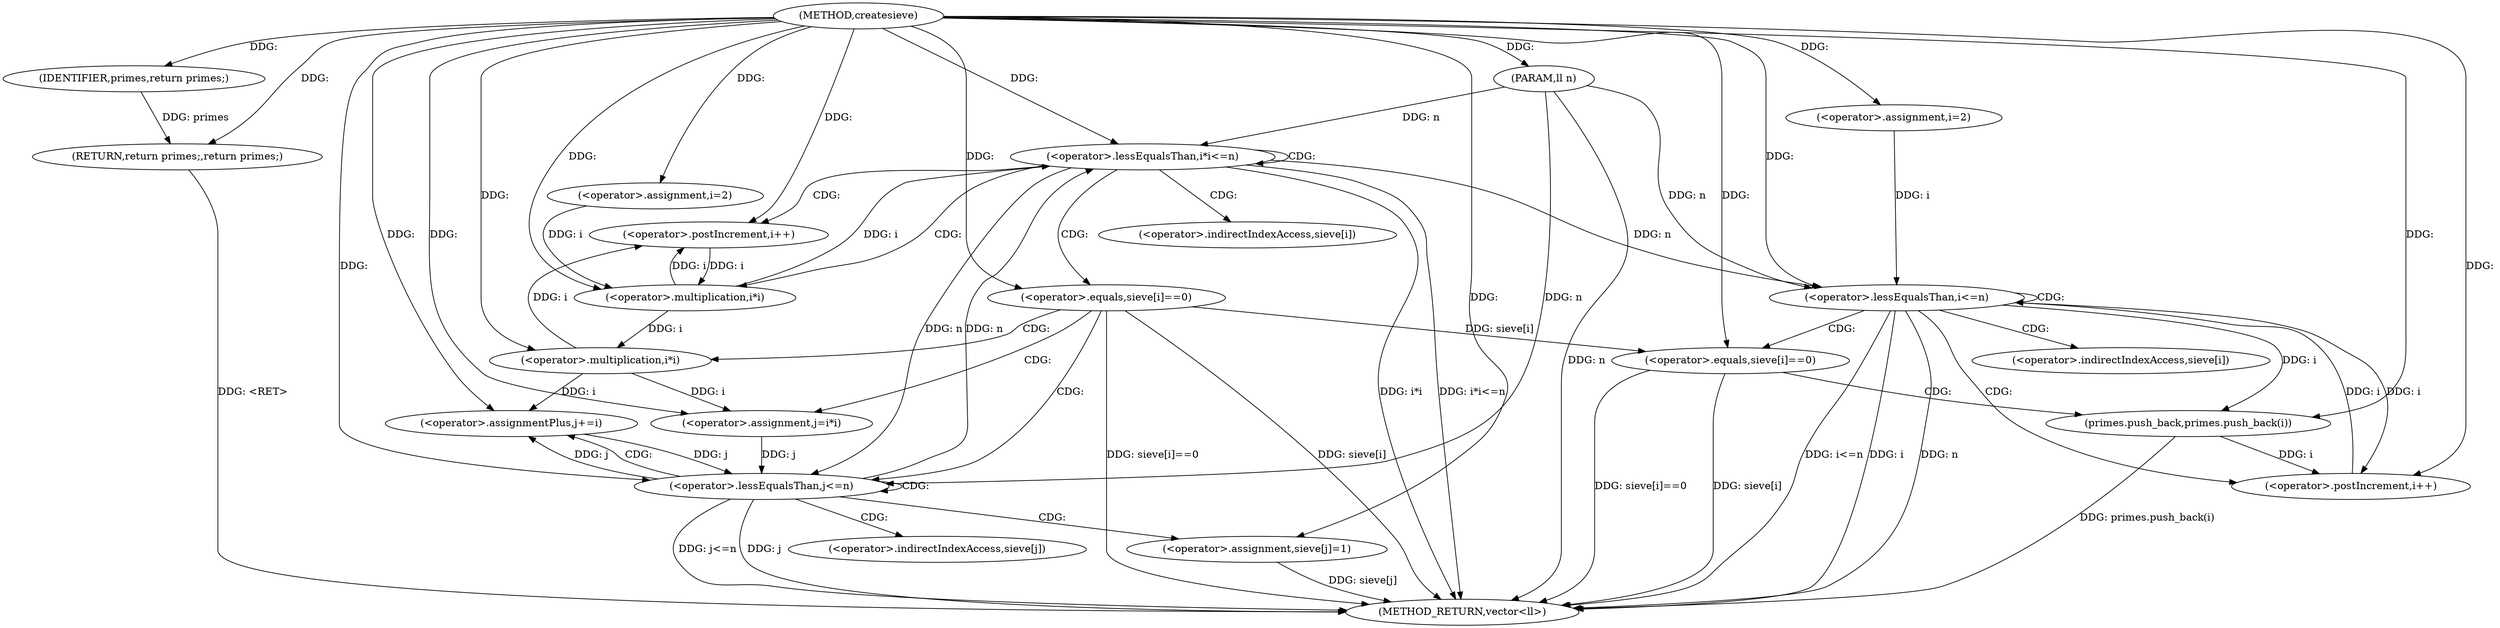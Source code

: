 digraph "createsieve" {  
"1000234" [label = "(METHOD,createsieve)" ]
"1000300" [label = "(METHOD_RETURN,vector<ll>)" ]
"1000235" [label = "(PARAM,ll n)" ]
"1000298" [label = "(RETURN,return primes;,return primes;)" ]
"1000241" [label = "(<operator>.assignment,i=2)" ]
"1000244" [label = "(<operator>.lessEqualsThan,i*i<=n)" ]
"1000249" [label = "(<operator>.postIncrement,i++)" ]
"1000280" [label = "(<operator>.assignment,i=2)" ]
"1000283" [label = "(<operator>.lessEqualsThan,i<=n)" ]
"1000286" [label = "(<operator>.postIncrement,i++)" ]
"1000299" [label = "(IDENTIFIER,primes,return primes;)" ]
"1000245" [label = "(<operator>.multiplication,i*i)" ]
"1000253" [label = "(<operator>.equals,sieve[i]==0)" ]
"1000290" [label = "(<operator>.equals,sieve[i]==0)" ]
"1000296" [label = "(primes.push_back,primes.push_back(i))" ]
"1000261" [label = "(<operator>.assignment,j=i*i)" ]
"1000266" [label = "(<operator>.lessEqualsThan,j<=n)" ]
"1000269" [label = "(<operator>.assignmentPlus,j+=i)" ]
"1000273" [label = "(<operator>.assignment,sieve[j]=1)" ]
"1000263" [label = "(<operator>.multiplication,i*i)" ]
"1000254" [label = "(<operator>.indirectIndexAccess,sieve[i])" ]
"1000291" [label = "(<operator>.indirectIndexAccess,sieve[i])" ]
"1000274" [label = "(<operator>.indirectIndexAccess,sieve[j])" ]
  "1000298" -> "1000300"  [ label = "DDG: <RET>"] 
  "1000235" -> "1000300"  [ label = "DDG: n"] 
  "1000244" -> "1000300"  [ label = "DDG: i*i"] 
  "1000244" -> "1000300"  [ label = "DDG: i*i<=n"] 
  "1000283" -> "1000300"  [ label = "DDG: i"] 
  "1000283" -> "1000300"  [ label = "DDG: n"] 
  "1000283" -> "1000300"  [ label = "DDG: i<=n"] 
  "1000290" -> "1000300"  [ label = "DDG: sieve[i]"] 
  "1000290" -> "1000300"  [ label = "DDG: sieve[i]==0"] 
  "1000296" -> "1000300"  [ label = "DDG: primes.push_back(i)"] 
  "1000253" -> "1000300"  [ label = "DDG: sieve[i]"] 
  "1000253" -> "1000300"  [ label = "DDG: sieve[i]==0"] 
  "1000266" -> "1000300"  [ label = "DDG: j"] 
  "1000266" -> "1000300"  [ label = "DDG: j<=n"] 
  "1000273" -> "1000300"  [ label = "DDG: sieve[j]"] 
  "1000234" -> "1000235"  [ label = "DDG: "] 
  "1000299" -> "1000298"  [ label = "DDG: primes"] 
  "1000234" -> "1000298"  [ label = "DDG: "] 
  "1000234" -> "1000241"  [ label = "DDG: "] 
  "1000234" -> "1000280"  [ label = "DDG: "] 
  "1000234" -> "1000299"  [ label = "DDG: "] 
  "1000245" -> "1000244"  [ label = "DDG: i"] 
  "1000266" -> "1000244"  [ label = "DDG: n"] 
  "1000235" -> "1000244"  [ label = "DDG: n"] 
  "1000234" -> "1000244"  [ label = "DDG: "] 
  "1000245" -> "1000249"  [ label = "DDG: i"] 
  "1000263" -> "1000249"  [ label = "DDG: i"] 
  "1000234" -> "1000249"  [ label = "DDG: "] 
  "1000280" -> "1000283"  [ label = "DDG: i"] 
  "1000286" -> "1000283"  [ label = "DDG: i"] 
  "1000234" -> "1000283"  [ label = "DDG: "] 
  "1000244" -> "1000283"  [ label = "DDG: n"] 
  "1000235" -> "1000283"  [ label = "DDG: n"] 
  "1000283" -> "1000286"  [ label = "DDG: i"] 
  "1000296" -> "1000286"  [ label = "DDG: i"] 
  "1000234" -> "1000286"  [ label = "DDG: "] 
  "1000241" -> "1000245"  [ label = "DDG: i"] 
  "1000249" -> "1000245"  [ label = "DDG: i"] 
  "1000234" -> "1000245"  [ label = "DDG: "] 
  "1000234" -> "1000253"  [ label = "DDG: "] 
  "1000253" -> "1000290"  [ label = "DDG: sieve[i]"] 
  "1000234" -> "1000290"  [ label = "DDG: "] 
  "1000263" -> "1000261"  [ label = "DDG: i"] 
  "1000263" -> "1000269"  [ label = "DDG: i"] 
  "1000234" -> "1000269"  [ label = "DDG: "] 
  "1000283" -> "1000296"  [ label = "DDG: i"] 
  "1000234" -> "1000296"  [ label = "DDG: "] 
  "1000234" -> "1000261"  [ label = "DDG: "] 
  "1000261" -> "1000266"  [ label = "DDG: j"] 
  "1000269" -> "1000266"  [ label = "DDG: j"] 
  "1000234" -> "1000266"  [ label = "DDG: "] 
  "1000244" -> "1000266"  [ label = "DDG: n"] 
  "1000235" -> "1000266"  [ label = "DDG: n"] 
  "1000266" -> "1000269"  [ label = "DDG: j"] 
  "1000234" -> "1000273"  [ label = "DDG: "] 
  "1000245" -> "1000263"  [ label = "DDG: i"] 
  "1000234" -> "1000263"  [ label = "DDG: "] 
  "1000244" -> "1000254"  [ label = "CDG: "] 
  "1000244" -> "1000253"  [ label = "CDG: "] 
  "1000244" -> "1000249"  [ label = "CDG: "] 
  "1000244" -> "1000245"  [ label = "CDG: "] 
  "1000244" -> "1000244"  [ label = "CDG: "] 
  "1000283" -> "1000283"  [ label = "CDG: "] 
  "1000283" -> "1000286"  [ label = "CDG: "] 
  "1000283" -> "1000291"  [ label = "CDG: "] 
  "1000283" -> "1000290"  [ label = "CDG: "] 
  "1000253" -> "1000261"  [ label = "CDG: "] 
  "1000253" -> "1000263"  [ label = "CDG: "] 
  "1000253" -> "1000266"  [ label = "CDG: "] 
  "1000290" -> "1000296"  [ label = "CDG: "] 
  "1000266" -> "1000269"  [ label = "CDG: "] 
  "1000266" -> "1000273"  [ label = "CDG: "] 
  "1000266" -> "1000274"  [ label = "CDG: "] 
  "1000266" -> "1000266"  [ label = "CDG: "] 
}
